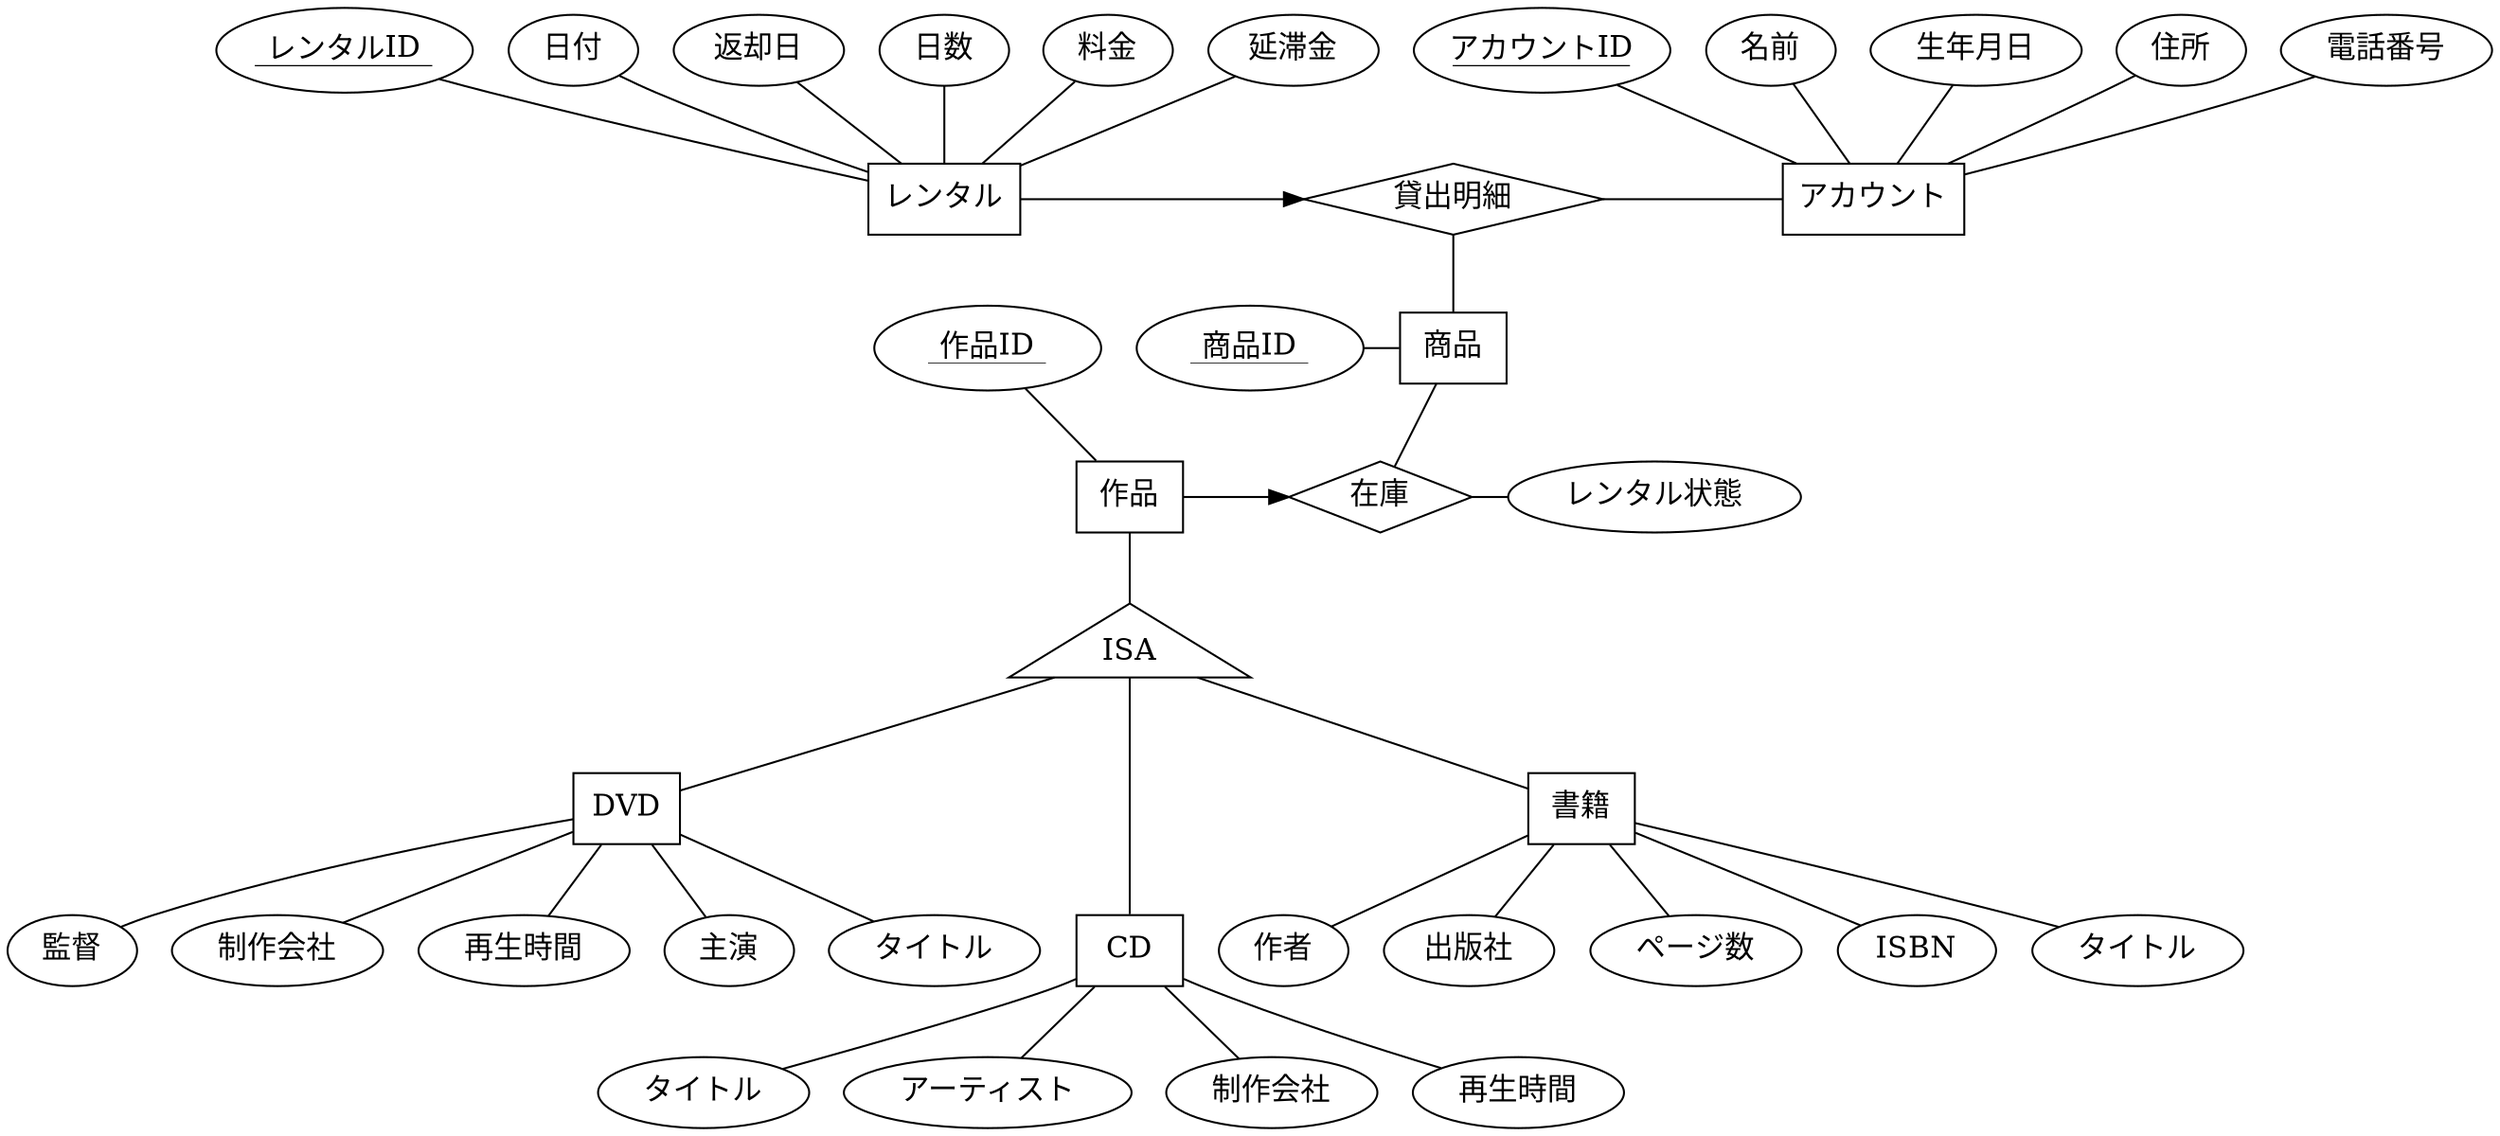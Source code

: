 digraph g{
      graph [
      layout = dot
      ];
      node [
      fontsize = 15
      ];

      e1 [label = "アカウント", shape = box];
      e2 [label = "商品", shape = box];
      e3 [label = "作品", shape = box];
      e4 [label = "DVD", shape = box];
      e5 [label = "CD", shape = box];
      e6 [label = "書籍", shape = box];
      e7 [label = "レンタル", shape = box];

      r1 [label = "貸出明細", shape = diamond];
      r2 [label = "在庫", shape = diamond];

      isa [label = ISA, shape = triangle];

      pe11 [label = "\nアカウントID\n￣￣￣￣￣￣", fixedsize = true, width = 1.8, height = 0.6];
      pe12 [label = "名前"];
      pe13 [label = "生年月日"];
      pe14 [label = "住所"];
      pe15 [label = "電話番号"];
      
      pe21 [label = "\n商品ID\n￣￣￣￣", fixedsize = true, width = 1.6, height = 0.6];

      pe31 [label = "\n作品ID\n￣￣￣￣", fixedsize = true, width = 1.6, height = 0.6];

      pe41 [label = "タイトル"];
      pe42 [label = "監督"];
      pe43 [label = "制作会社"];
      pe44 [label = "再生時間"];
      pe45 [label = "主演"];     

      pe51 [label = "タイトル"];
      pe52 [label = "アーティスト"];
      pe53 [label = "制作会社"];
      pe54 [label = "再生時間"];

      pe61 [label = "タイトル"];
      pe62 [label = "作者"];
      pe63 [label = "出版社"];
      pe64 [label = "ページ数"];
      pe65 [label = "ISBN"];

      pe70 [label = "\nレンタルID\n￣￣￣￣￣￣", fixedsize = true, width = 1.8, height = 0.6];
      pe71 [label = "日付"];
      pe72 [label = "返却日"];
      pe73 [label = "日数"];
      pe74 [label = "料金"];
      pe75 [label = "延滞金"];

      pr21 [label = "レンタル状態"];

      pe11 -> e1 [arrowhead = none];
      pe12 -> e1 [arrowhead = none];
      pe13 -> e1 [arrowhead = none];
      pe14 -> e1 [arrowhead = none];
      pe15 -> e1 [arrowhead = none];
      
      pe21 -> e2 [arrowhead = none];

      pe31 -> e3 [arrowhead = none];

      e4 -> pe41 [arrowhead = none];
      e4 -> pe42 [arrowhead = none];
      e4 -> pe43 [arrowhead = none];
      e4 -> pe44 [arrowhead = none];
      e4 -> pe45 [arrowhead = none];

      e5 -> pe51 [arrowhead = none];
      e5 -> pe52 [arrowhead = none];
      e5 -> pe53 [arrowhead = none];
      e5 -> pe54 [arrowhead = none];

      e6 -> pe61 [arrowhead = none];
      e6 -> pe62 [arrowhead = none];
      e6 -> pe63 [arrowhead = none];
      e6 -> pe64 [arrowhead = none];
      e6 -> pe65 [arrowhead = none];

      pe70 -> e7 [arrowhead = none];
      pe71 -> e7 [arrowhead = none];
      pe72 -> e7 [arrowhead = none];
      pe73 -> e7 [arrowhead = none];
      pe74 -> e7 [arrowhead = none];
      pe75 -> e7 [arrowhead = none];

      r2 -> pr21 [arrowhead = none];

      r1 -> e2 [arrowhead = none];
      r1 -> e1 [arrowhead = none];
      e7 -> r1;
      e2 -> r2 [arrowhead = none];
	    

      subgraph clus1 {
	    e3 -> r2;
            e3  -> isa [arrowhead = none];
      	    isa -> e4 [arrowhead = none];
      	    isa -> e5 [arrowhead = none];
      	    isa -> e6 [arrowhead = none];
      };
      
      {rank = same; e3; r2; pr21}
      {rank = same; e7; e1; r1;} 
      {rank = same; pe41; e5; pe61;}
      {rank = same; pe21; e2;}
}